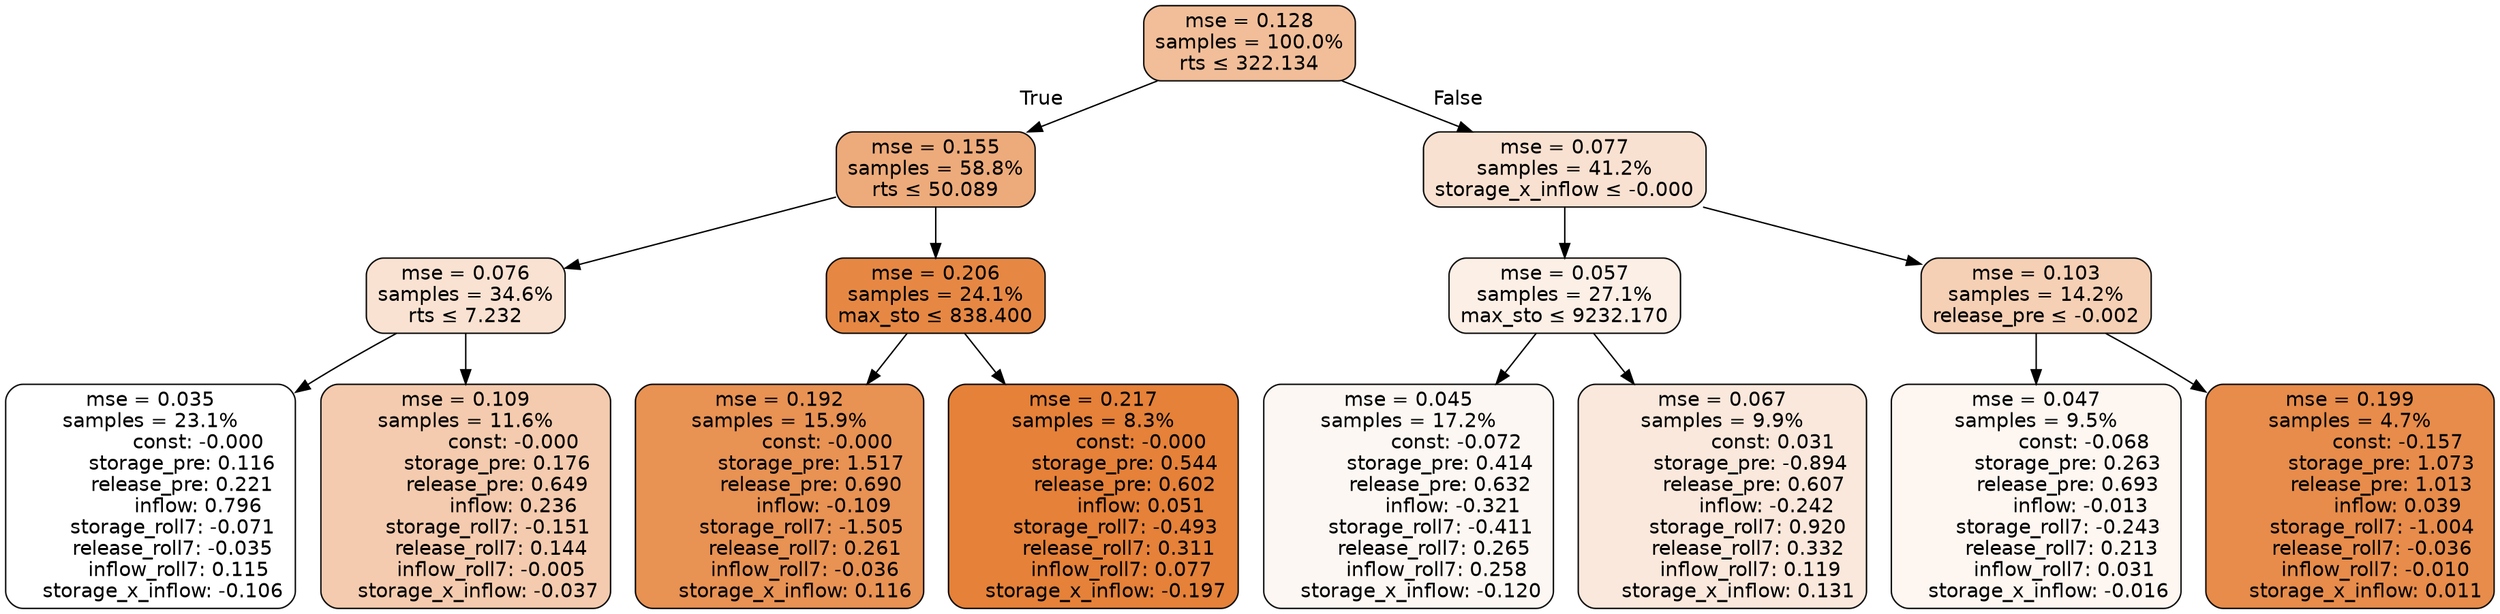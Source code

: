 digraph tree {
bgcolor="transparent"
node [shape=rectangle, style="filled, rounded", color="black", fontname=helvetica] ;
edge [fontname=helvetica] ;
	"0" [label="mse = 0.128
samples = 100.0%
rts &le; 322.134", fillcolor="#f1be99"]
	"1" [label="mse = 0.155
samples = 58.8%
rts &le; 50.089", fillcolor="#edab7b"]
	"2" [label="mse = 0.076
samples = 34.6%
rts &le; 7.232", fillcolor="#f9e2d2"]
	"3" [label="mse = 0.035
samples = 23.1%
               const: -0.000
          storage_pre: 0.116
          release_pre: 0.221
               inflow: 0.796
       storage_roll7: -0.071
       release_roll7: -0.035
         inflow_roll7: 0.115
    storage_x_inflow: -0.106", fillcolor="#ffffff"]
	"4" [label="mse = 0.109
samples = 11.6%
               const: -0.000
          storage_pre: 0.176
          release_pre: 0.649
               inflow: 0.236
       storage_roll7: -0.151
        release_roll7: 0.144
        inflow_roll7: -0.005
    storage_x_inflow: -0.037", fillcolor="#f4cbae"]
	"5" [label="mse = 0.206
samples = 24.1%
max_sto &le; 838.400", fillcolor="#e68844"]
	"6" [label="mse = 0.192
samples = 15.9%
               const: -0.000
          storage_pre: 1.517
          release_pre: 0.690
              inflow: -0.109
       storage_roll7: -1.505
        release_roll7: 0.261
        inflow_roll7: -0.036
     storage_x_inflow: 0.116", fillcolor="#e89254"]
	"7" [label="mse = 0.217
samples = 8.3%
               const: -0.000
          storage_pre: 0.544
          release_pre: 0.602
               inflow: 0.051
       storage_roll7: -0.493
        release_roll7: 0.311
         inflow_roll7: 0.077
    storage_x_inflow: -0.197", fillcolor="#e58139"]
	"8" [label="mse = 0.077
samples = 41.2%
storage_x_inflow &le; -0.000", fillcolor="#f9e1d1"]
	"9" [label="mse = 0.057
samples = 27.1%
max_sto &le; 9232.170", fillcolor="#fbefe6"]
	"10" [label="mse = 0.045
samples = 17.2%
               const: -0.072
          storage_pre: 0.414
          release_pre: 0.632
              inflow: -0.321
       storage_roll7: -0.411
        release_roll7: 0.265
         inflow_roll7: 0.258
    storage_x_inflow: -0.120", fillcolor="#fdf7f3"]
	"11" [label="mse = 0.067
samples = 9.9%
                const: 0.031
         storage_pre: -0.894
          release_pre: 0.607
              inflow: -0.242
        storage_roll7: 0.920
        release_roll7: 0.332
         inflow_roll7: 0.119
     storage_x_inflow: 0.131", fillcolor="#fae8dc"]
	"12" [label="mse = 0.103
samples = 14.2%
release_pre &le; -0.002", fillcolor="#f5d0b5"]
	"13" [label="mse = 0.047
samples = 9.5%
               const: -0.068
          storage_pre: 0.263
          release_pre: 0.693
              inflow: -0.013
       storage_roll7: -0.243
        release_roll7: 0.213
         inflow_roll7: 0.031
    storage_x_inflow: -0.016", fillcolor="#fdf6f1"]
	"14" [label="mse = 0.199
samples = 4.7%
               const: -0.157
          storage_pre: 1.073
          release_pre: 1.013
               inflow: 0.039
       storage_roll7: -1.004
       release_roll7: -0.036
        inflow_roll7: -0.010
     storage_x_inflow: 0.011", fillcolor="#e78c4b"]

	"0" -> "1" [labeldistance=2.5, labelangle=45, headlabel="True"]
	"1" -> "2"
	"2" -> "3"
	"2" -> "4"
	"1" -> "5"
	"5" -> "6"
	"5" -> "7"
	"0" -> "8" [labeldistance=2.5, labelangle=-45, headlabel="False"]
	"8" -> "9"
	"9" -> "10"
	"9" -> "11"
	"8" -> "12"
	"12" -> "13"
	"12" -> "14"
}